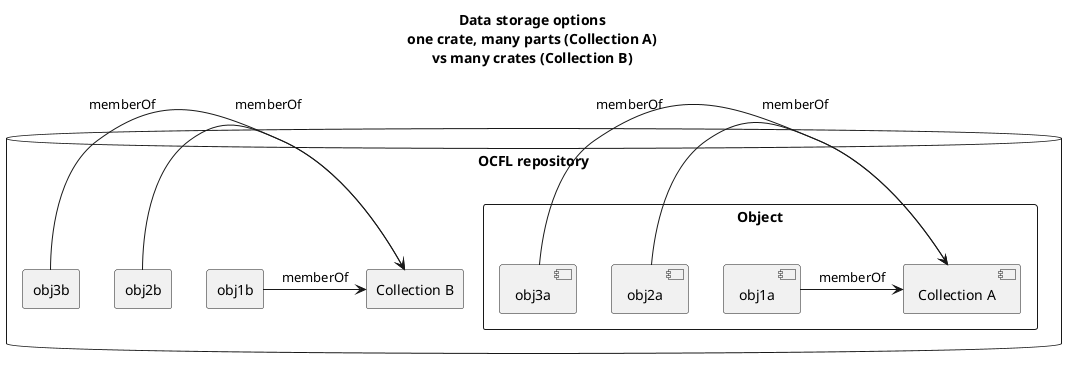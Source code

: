 
@startuml
title: Data storage options\none crate, many parts (Collection A)\nvs many crates (Collection B)


database "OCFL repository" {
rectangle "Object" as c1 {
   [Collection A] as ca 
   [obj1a]
   [obj2a]
   [obj3a]
}
rectangle "Collection B" as cb {

}
rectangle obj1b {

}
rectangle obj2b {
   
}
rectangle obj3b {
   
}

obj1a -> ca: memberOf
obj2a -> ca: memberOf
obj3a -> ca: memberOf


obj1b -> cb: memberOf
obj2b -> cb: memberOf
obj3b -> cb: memberOf


}


@enduml

